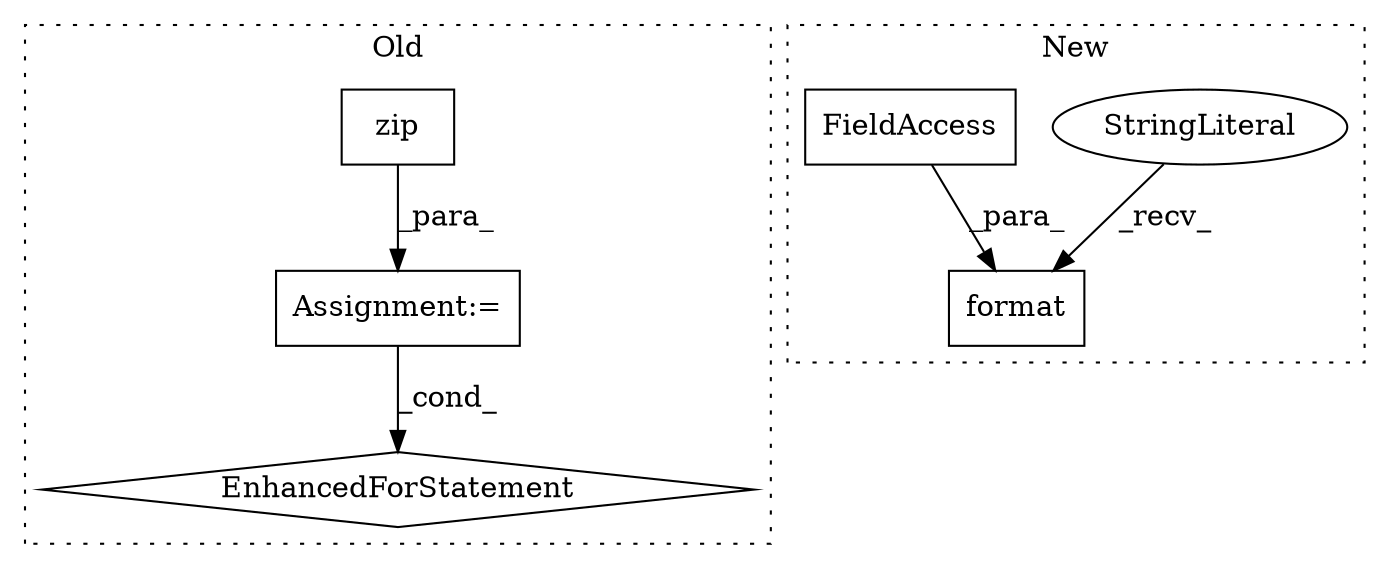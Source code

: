 digraph G {
subgraph cluster0 {
1 [label="zip" a="32" s="2771,2833" l="4,1" shape="box"];
4 [label="Assignment:=" a="7" s="2695,2834" l="65,2" shape="box"];
5 [label="EnhancedForStatement" a="70" s="2695,2834" l="65,2" shape="diamond"];
label = "Old";
style="dotted";
}
subgraph cluster1 {
2 [label="format" a="32" s="2921,2951" l="7,1" shape="box"];
3 [label="StringLiteral" a="45" s="2903" l="17" shape="ellipse"];
6 [label="FieldAccess" a="22" s="2928" l="23" shape="box"];
label = "New";
style="dotted";
}
1 -> 4 [label="_para_"];
3 -> 2 [label="_recv_"];
4 -> 5 [label="_cond_"];
6 -> 2 [label="_para_"];
}